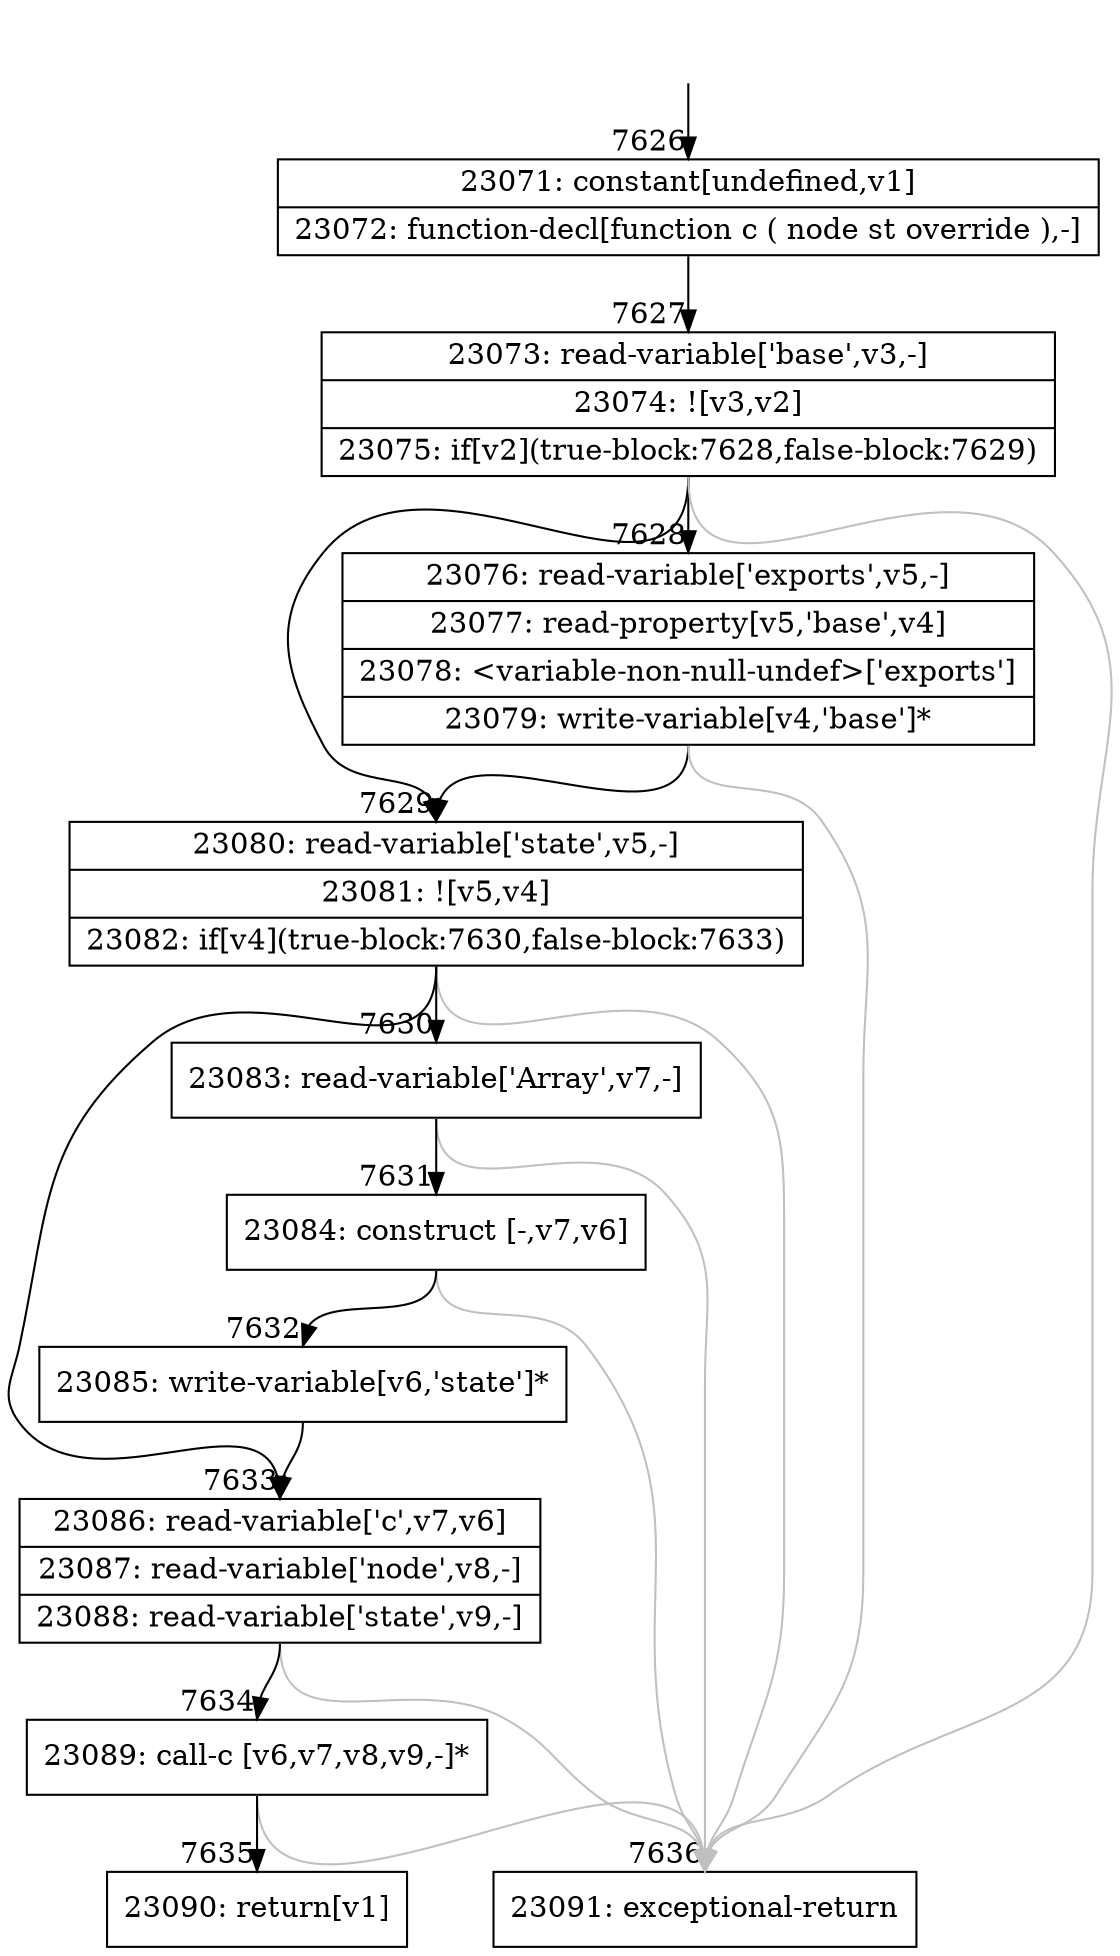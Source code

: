 digraph {
rankdir="TD"
BB_entry404[shape=none,label=""];
BB_entry404 -> BB7626 [tailport=s, headport=n, headlabel="    7626"]
BB7626 [shape=record label="{23071: constant[undefined,v1]|23072: function-decl[function c ( node st override ),-]}" ] 
BB7626 -> BB7627 [tailport=s, headport=n, headlabel="      7627"]
BB7627 [shape=record label="{23073: read-variable['base',v3,-]|23074: ![v3,v2]|23075: if[v2](true-block:7628,false-block:7629)}" ] 
BB7627 -> BB7628 [tailport=s, headport=n, headlabel="      7628"]
BB7627 -> BB7629 [tailport=s, headport=n, headlabel="      7629"]
BB7627 -> BB7636 [tailport=s, headport=n, color=gray, headlabel="      7636"]
BB7628 [shape=record label="{23076: read-variable['exports',v5,-]|23077: read-property[v5,'base',v4]|23078: \<variable-non-null-undef\>['exports']|23079: write-variable[v4,'base']*}" ] 
BB7628 -> BB7629 [tailport=s, headport=n]
BB7628 -> BB7636 [tailport=s, headport=n, color=gray]
BB7629 [shape=record label="{23080: read-variable['state',v5,-]|23081: ![v5,v4]|23082: if[v4](true-block:7630,false-block:7633)}" ] 
BB7629 -> BB7630 [tailport=s, headport=n, headlabel="      7630"]
BB7629 -> BB7633 [tailport=s, headport=n, headlabel="      7633"]
BB7629 -> BB7636 [tailport=s, headport=n, color=gray]
BB7630 [shape=record label="{23083: read-variable['Array',v7,-]}" ] 
BB7630 -> BB7631 [tailport=s, headport=n, headlabel="      7631"]
BB7630 -> BB7636 [tailport=s, headport=n, color=gray]
BB7631 [shape=record label="{23084: construct [-,v7,v6]}" ] 
BB7631 -> BB7632 [tailport=s, headport=n, headlabel="      7632"]
BB7631 -> BB7636 [tailport=s, headport=n, color=gray]
BB7632 [shape=record label="{23085: write-variable[v6,'state']*}" ] 
BB7632 -> BB7633 [tailport=s, headport=n]
BB7633 [shape=record label="{23086: read-variable['c',v7,v6]|23087: read-variable['node',v8,-]|23088: read-variable['state',v9,-]}" ] 
BB7633 -> BB7634 [tailport=s, headport=n, headlabel="      7634"]
BB7633 -> BB7636 [tailport=s, headport=n, color=gray]
BB7634 [shape=record label="{23089: call-c [v6,v7,v8,v9,-]*}" ] 
BB7634 -> BB7635 [tailport=s, headport=n, headlabel="      7635"]
BB7634 -> BB7636 [tailport=s, headport=n, color=gray]
BB7635 [shape=record label="{23090: return[v1]}" ] 
BB7636 [shape=record label="{23091: exceptional-return}" ] 
//#$~ 7165
}

